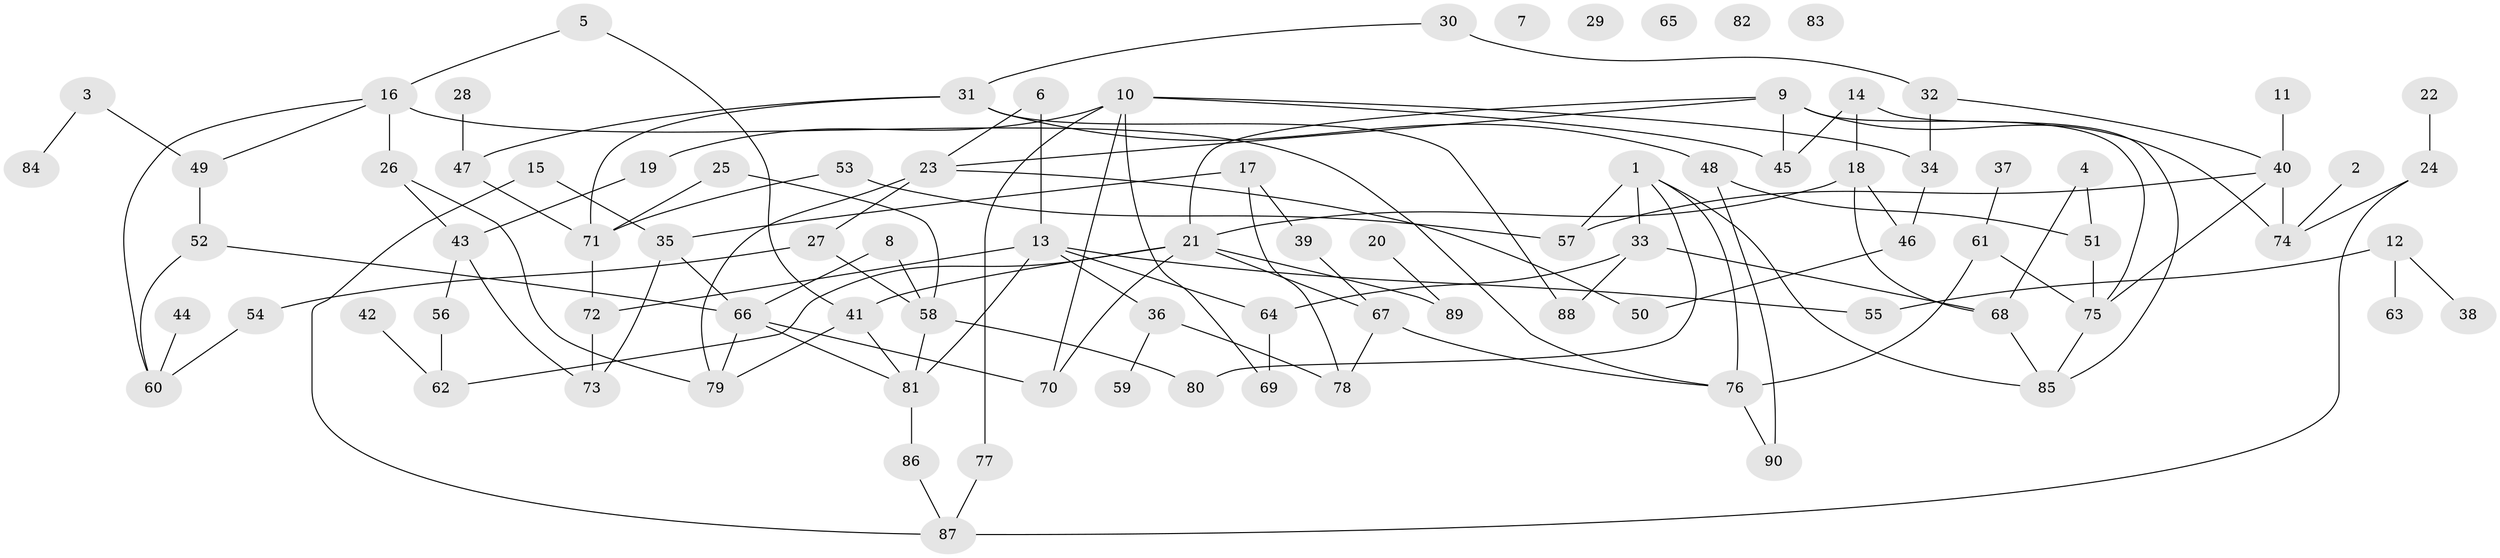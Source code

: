 // coarse degree distribution, {6: 0.125, 3: 0.10714285714285714, 1: 0.125, 2: 0.26785714285714285, 0: 0.08928571428571429, 5: 0.07142857142857142, 8: 0.017857142857142856, 4: 0.14285714285714285, 9: 0.017857142857142856, 7: 0.03571428571428571}
// Generated by graph-tools (version 1.1) at 2025/23/03/03/25 07:23:27]
// undirected, 90 vertices, 128 edges
graph export_dot {
graph [start="1"]
  node [color=gray90,style=filled];
  1;
  2;
  3;
  4;
  5;
  6;
  7;
  8;
  9;
  10;
  11;
  12;
  13;
  14;
  15;
  16;
  17;
  18;
  19;
  20;
  21;
  22;
  23;
  24;
  25;
  26;
  27;
  28;
  29;
  30;
  31;
  32;
  33;
  34;
  35;
  36;
  37;
  38;
  39;
  40;
  41;
  42;
  43;
  44;
  45;
  46;
  47;
  48;
  49;
  50;
  51;
  52;
  53;
  54;
  55;
  56;
  57;
  58;
  59;
  60;
  61;
  62;
  63;
  64;
  65;
  66;
  67;
  68;
  69;
  70;
  71;
  72;
  73;
  74;
  75;
  76;
  77;
  78;
  79;
  80;
  81;
  82;
  83;
  84;
  85;
  86;
  87;
  88;
  89;
  90;
  1 -- 33;
  1 -- 57;
  1 -- 76;
  1 -- 80;
  1 -- 85;
  2 -- 74;
  3 -- 49;
  3 -- 84;
  4 -- 51;
  4 -- 68;
  5 -- 16;
  5 -- 41;
  6 -- 13;
  6 -- 23;
  8 -- 58;
  8 -- 66;
  9 -- 21;
  9 -- 23;
  9 -- 45;
  9 -- 74;
  9 -- 75;
  10 -- 19;
  10 -- 34;
  10 -- 45;
  10 -- 69;
  10 -- 70;
  10 -- 77;
  11 -- 40;
  12 -- 38;
  12 -- 55;
  12 -- 63;
  13 -- 36;
  13 -- 55;
  13 -- 64;
  13 -- 72;
  13 -- 81;
  14 -- 18;
  14 -- 45;
  14 -- 85;
  15 -- 35;
  15 -- 87;
  16 -- 26;
  16 -- 49;
  16 -- 60;
  16 -- 76;
  17 -- 35;
  17 -- 39;
  17 -- 78;
  18 -- 21;
  18 -- 46;
  18 -- 68;
  19 -- 43;
  20 -- 89;
  21 -- 41;
  21 -- 62;
  21 -- 67;
  21 -- 70;
  21 -- 89;
  22 -- 24;
  23 -- 27;
  23 -- 50;
  23 -- 79;
  24 -- 74;
  24 -- 87;
  25 -- 58;
  25 -- 71;
  26 -- 43;
  26 -- 79;
  27 -- 54;
  27 -- 58;
  28 -- 47;
  30 -- 31;
  30 -- 32;
  31 -- 47;
  31 -- 48;
  31 -- 71;
  31 -- 88;
  32 -- 34;
  32 -- 40;
  33 -- 64;
  33 -- 68;
  33 -- 88;
  34 -- 46;
  35 -- 66;
  35 -- 73;
  36 -- 59;
  36 -- 78;
  37 -- 61;
  39 -- 67;
  40 -- 57;
  40 -- 74;
  40 -- 75;
  41 -- 79;
  41 -- 81;
  42 -- 62;
  43 -- 56;
  43 -- 73;
  44 -- 60;
  46 -- 50;
  47 -- 71;
  48 -- 51;
  48 -- 90;
  49 -- 52;
  51 -- 75;
  52 -- 60;
  52 -- 66;
  53 -- 57;
  53 -- 71;
  54 -- 60;
  56 -- 62;
  58 -- 80;
  58 -- 81;
  61 -- 75;
  61 -- 76;
  64 -- 69;
  66 -- 70;
  66 -- 79;
  66 -- 81;
  67 -- 76;
  67 -- 78;
  68 -- 85;
  71 -- 72;
  72 -- 73;
  75 -- 85;
  76 -- 90;
  77 -- 87;
  81 -- 86;
  86 -- 87;
}
